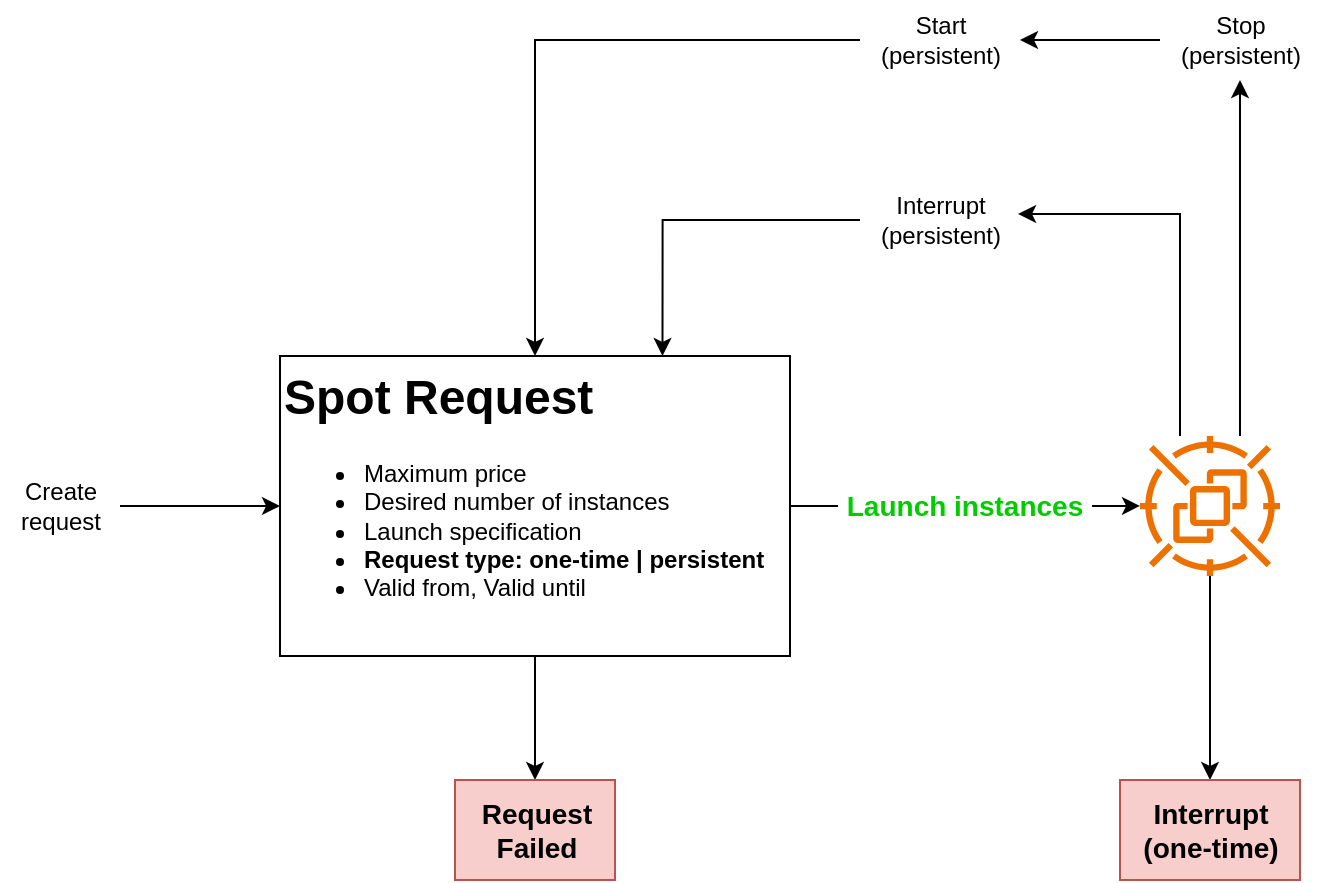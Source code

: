 <mxfile version="26.0.4">
  <diagram name="Page-1" id="x7nHvP4f1uIkG3GaWKyV">
    <mxGraphModel dx="1114" dy="1198" grid="1" gridSize="10" guides="1" tooltips="1" connect="1" arrows="1" fold="1" page="1" pageScale="1" pageWidth="850" pageHeight="1100" math="0" shadow="0">
      <root>
        <mxCell id="0" />
        <mxCell id="1" parent="0" />
        <mxCell id="oGO0pihmNqeqZlC3qK27-12" style="edgeStyle=orthogonalEdgeStyle;rounded=0;orthogonalLoop=1;jettySize=auto;html=1;" edge="1" parent="1" source="oGO0pihmNqeqZlC3qK27-1" target="oGO0pihmNqeqZlC3qK27-11">
          <mxGeometry relative="1" as="geometry" />
        </mxCell>
        <mxCell id="oGO0pihmNqeqZlC3qK27-16" style="edgeStyle=orthogonalEdgeStyle;rounded=0;orthogonalLoop=1;jettySize=auto;html=1;" edge="1" parent="1" source="oGO0pihmNqeqZlC3qK27-1" target="oGO0pihmNqeqZlC3qK27-14">
          <mxGeometry relative="1" as="geometry">
            <Array as="points">
              <mxPoint x="715" y="370" />
              <mxPoint x="715" y="370" />
            </Array>
          </mxGeometry>
        </mxCell>
        <mxCell id="oGO0pihmNqeqZlC3qK27-1" value="" style="sketch=0;outlineConnect=0;fontColor=#232F3E;gradientColor=none;fillColor=#ED7100;strokeColor=none;dashed=0;verticalLabelPosition=bottom;verticalAlign=top;align=center;html=1;fontSize=12;fontStyle=0;aspect=fixed;pointerEvents=1;shape=mxgraph.aws4.spot_instance;" vertex="1" parent="1">
          <mxGeometry x="665" y="508" width="70" height="70" as="geometry" />
        </mxCell>
        <mxCell id="oGO0pihmNqeqZlC3qK27-7" style="edgeStyle=orthogonalEdgeStyle;rounded=0;orthogonalLoop=1;jettySize=auto;html=1;" edge="1" parent="1" source="oGO0pihmNqeqZlC3qK27-3" target="oGO0pihmNqeqZlC3qK27-6">
          <mxGeometry relative="1" as="geometry" />
        </mxCell>
        <mxCell id="oGO0pihmNqeqZlC3qK27-10" value="&amp;nbsp;Launch instances&amp;nbsp;" style="edgeStyle=orthogonalEdgeStyle;rounded=0;orthogonalLoop=1;jettySize=auto;html=1;fontStyle=1;fontSize=14;fontColor=#00CC00;" edge="1" parent="1" source="oGO0pihmNqeqZlC3qK27-3" target="oGO0pihmNqeqZlC3qK27-1">
          <mxGeometry relative="1" as="geometry" />
        </mxCell>
        <mxCell id="oGO0pihmNqeqZlC3qK27-3" value="&lt;h1 style=&quot;margin-top: 0px;&quot;&gt;Spot Request&lt;/h1&gt;&lt;p&gt;&lt;/p&gt;&lt;ul&gt;&lt;li&gt;Maximum price&lt;/li&gt;&lt;li&gt;Desired number of instances&lt;/li&gt;&lt;li&gt;Launch specification&lt;/li&gt;&lt;li&gt;&lt;b&gt;Request type: one-time | persistent&lt;/b&gt;&lt;/li&gt;&lt;li&gt;Valid from, Valid until&lt;/li&gt;&lt;/ul&gt;&lt;p&gt;&lt;/p&gt;" style="text;html=1;whiteSpace=wrap;overflow=hidden;rounded=0;strokeColor=default;" vertex="1" parent="1">
          <mxGeometry x="235" y="468" width="255" height="150" as="geometry" />
        </mxCell>
        <mxCell id="oGO0pihmNqeqZlC3qK27-9" style="edgeStyle=orthogonalEdgeStyle;rounded=0;orthogonalLoop=1;jettySize=auto;html=1;" edge="1" parent="1" source="oGO0pihmNqeqZlC3qK27-4" target="oGO0pihmNqeqZlC3qK27-3">
          <mxGeometry relative="1" as="geometry" />
        </mxCell>
        <mxCell id="oGO0pihmNqeqZlC3qK27-4" value="Create&lt;div&gt;request&lt;/div&gt;" style="text;html=1;align=center;verticalAlign=middle;resizable=0;points=[];autosize=1;strokeColor=none;fillColor=none;" vertex="1" parent="1">
          <mxGeometry x="95" y="523" width="60" height="40" as="geometry" />
        </mxCell>
        <mxCell id="oGO0pihmNqeqZlC3qK27-6" value="Request&lt;div&gt;Failed&lt;/div&gt;" style="text;html=1;align=center;verticalAlign=middle;resizable=0;points=[];autosize=1;strokeColor=#b85450;fillColor=#f8cecc;fontStyle=1;fontSize=14;" vertex="1" parent="1">
          <mxGeometry x="322.5" y="680" width="80" height="50" as="geometry" />
        </mxCell>
        <mxCell id="oGO0pihmNqeqZlC3qK27-11" value="Interrupt&lt;div&gt;(one-time)&lt;/div&gt;" style="text;html=1;align=center;verticalAlign=middle;resizable=0;points=[];autosize=1;strokeColor=#b85450;fillColor=#f8cecc;fontSize=14;fontStyle=1" vertex="1" parent="1">
          <mxGeometry x="655" y="680" width="90" height="50" as="geometry" />
        </mxCell>
        <mxCell id="oGO0pihmNqeqZlC3qK27-21" style="edgeStyle=orthogonalEdgeStyle;rounded=0;orthogonalLoop=1;jettySize=auto;html=1;" edge="1" parent="1" source="oGO0pihmNqeqZlC3qK27-14" target="oGO0pihmNqeqZlC3qK27-17">
          <mxGeometry relative="1" as="geometry" />
        </mxCell>
        <mxCell id="oGO0pihmNqeqZlC3qK27-14" value="Stop&lt;div&gt;(persistent)&lt;/div&gt;" style="text;html=1;align=center;verticalAlign=middle;resizable=0;points=[];autosize=1;strokeColor=none;fillColor=none;" vertex="1" parent="1">
          <mxGeometry x="675" y="290" width="80" height="40" as="geometry" />
        </mxCell>
        <mxCell id="oGO0pihmNqeqZlC3qK27-22" style="edgeStyle=orthogonalEdgeStyle;rounded=0;orthogonalLoop=1;jettySize=auto;html=1;" edge="1" parent="1" source="oGO0pihmNqeqZlC3qK27-17" target="oGO0pihmNqeqZlC3qK27-3">
          <mxGeometry relative="1" as="geometry" />
        </mxCell>
        <mxCell id="oGO0pihmNqeqZlC3qK27-17" value="Start&lt;div&gt;(persistent)&lt;/div&gt;" style="text;html=1;align=center;verticalAlign=middle;resizable=0;points=[];autosize=1;strokeColor=none;fillColor=none;" vertex="1" parent="1">
          <mxGeometry x="525" y="290" width="80" height="40" as="geometry" />
        </mxCell>
        <mxCell id="oGO0pihmNqeqZlC3qK27-20" style="edgeStyle=orthogonalEdgeStyle;rounded=0;orthogonalLoop=1;jettySize=auto;html=1;entryX=0.75;entryY=0;entryDx=0;entryDy=0;" edge="1" parent="1" source="oGO0pihmNqeqZlC3qK27-18" target="oGO0pihmNqeqZlC3qK27-3">
          <mxGeometry relative="1" as="geometry" />
        </mxCell>
        <mxCell id="oGO0pihmNqeqZlC3qK27-18" value="Interrupt&lt;div&gt;(persistent)&lt;/div&gt;" style="text;html=1;align=center;verticalAlign=middle;resizable=0;points=[];autosize=1;strokeColor=none;fillColor=none;" vertex="1" parent="1">
          <mxGeometry x="525" y="380" width="80" height="40" as="geometry" />
        </mxCell>
        <mxCell id="oGO0pihmNqeqZlC3qK27-19" style="edgeStyle=orthogonalEdgeStyle;rounded=0;orthogonalLoop=1;jettySize=auto;html=1;entryX=0.988;entryY=0.425;entryDx=0;entryDy=0;entryPerimeter=0;" edge="1" parent="1" source="oGO0pihmNqeqZlC3qK27-1" target="oGO0pihmNqeqZlC3qK27-18">
          <mxGeometry relative="1" as="geometry">
            <Array as="points">
              <mxPoint x="685" y="397" />
            </Array>
          </mxGeometry>
        </mxCell>
      </root>
    </mxGraphModel>
  </diagram>
</mxfile>

